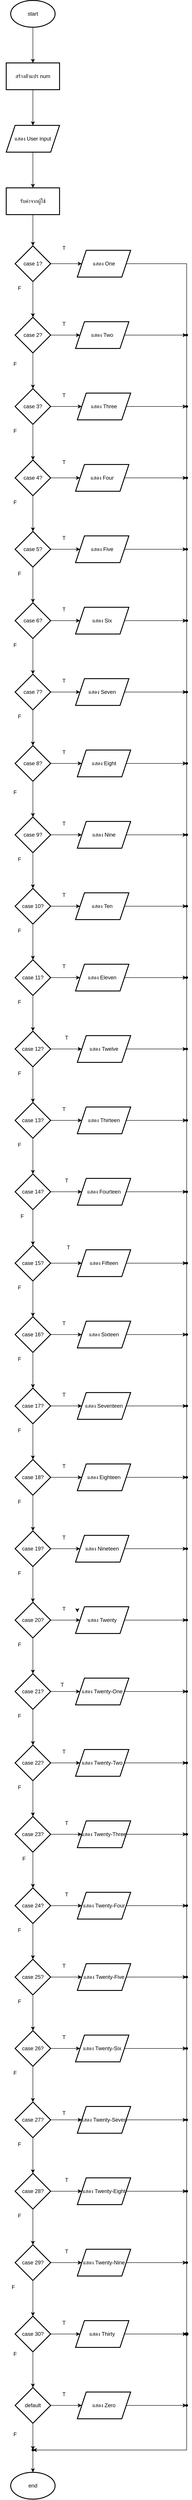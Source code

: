 <mxfile version="25.0.3">
  <diagram name="หน้า-1" id="GQAA-UT3_zsxXD-1APyV">
    <mxGraphModel dx="1034" dy="446" grid="1" gridSize="10" guides="1" tooltips="1" connect="1" arrows="1" fold="1" page="1" pageScale="1" pageWidth="827" pageHeight="1169" math="0" shadow="0">
      <root>
        <mxCell id="0" />
        <mxCell id="1" parent="0" />
        <mxCell id="1763DktBf14fpHDiQ_p1-3" value="" style="edgeStyle=orthogonalEdgeStyle;rounded=0;orthogonalLoop=1;jettySize=auto;html=1;" edge="1" parent="1" source="1763DktBf14fpHDiQ_p1-1" target="1763DktBf14fpHDiQ_p1-2">
          <mxGeometry relative="1" as="geometry" />
        </mxCell>
        <mxCell id="1763DktBf14fpHDiQ_p1-1" value="start" style="strokeWidth=2;html=1;shape=mxgraph.flowchart.start_1;whiteSpace=wrap;" vertex="1" parent="1">
          <mxGeometry x="364" y="90" width="100" height="60" as="geometry" />
        </mxCell>
        <mxCell id="1763DktBf14fpHDiQ_p1-5" value="" style="edgeStyle=orthogonalEdgeStyle;rounded=0;orthogonalLoop=1;jettySize=auto;html=1;" edge="1" parent="1" source="1763DktBf14fpHDiQ_p1-2" target="1763DktBf14fpHDiQ_p1-4">
          <mxGeometry relative="1" as="geometry" />
        </mxCell>
        <mxCell id="1763DktBf14fpHDiQ_p1-2" value="สร้างตัวแปร num" style="whiteSpace=wrap;html=1;strokeWidth=2;" vertex="1" parent="1">
          <mxGeometry x="354" y="230" width="120" height="60" as="geometry" />
        </mxCell>
        <mxCell id="1763DktBf14fpHDiQ_p1-9" value="" style="edgeStyle=orthogonalEdgeStyle;rounded=0;orthogonalLoop=1;jettySize=auto;html=1;" edge="1" parent="1" source="1763DktBf14fpHDiQ_p1-4" target="1763DktBf14fpHDiQ_p1-8">
          <mxGeometry relative="1" as="geometry" />
        </mxCell>
        <mxCell id="1763DktBf14fpHDiQ_p1-4" value="แสดง User input" style="shape=parallelogram;perimeter=parallelogramPerimeter;whiteSpace=wrap;html=1;fixedSize=1;strokeWidth=2;" vertex="1" parent="1">
          <mxGeometry x="354" y="370" width="120" height="60" as="geometry" />
        </mxCell>
        <mxCell id="1763DktBf14fpHDiQ_p1-11" value="" style="edgeStyle=orthogonalEdgeStyle;rounded=0;orthogonalLoop=1;jettySize=auto;html=1;" edge="1" parent="1" source="1763DktBf14fpHDiQ_p1-8" target="1763DktBf14fpHDiQ_p1-10">
          <mxGeometry relative="1" as="geometry" />
        </mxCell>
        <mxCell id="1763DktBf14fpHDiQ_p1-8" value="รับค่าจากผู้ใช้" style="whiteSpace=wrap;html=1;strokeWidth=2;" vertex="1" parent="1">
          <mxGeometry x="354" y="510" width="120" height="60" as="geometry" />
        </mxCell>
        <mxCell id="1763DktBf14fpHDiQ_p1-14" value="" style="edgeStyle=orthogonalEdgeStyle;rounded=0;orthogonalLoop=1;jettySize=auto;html=1;" edge="1" parent="1" source="1763DktBf14fpHDiQ_p1-10" target="1763DktBf14fpHDiQ_p1-13">
          <mxGeometry relative="1" as="geometry" />
        </mxCell>
        <mxCell id="1763DktBf14fpHDiQ_p1-76" value="" style="edgeStyle=orthogonalEdgeStyle;rounded=0;orthogonalLoop=1;jettySize=auto;html=1;" edge="1" parent="1" source="1763DktBf14fpHDiQ_p1-10" target="1763DktBf14fpHDiQ_p1-75">
          <mxGeometry relative="1" as="geometry" />
        </mxCell>
        <mxCell id="1763DktBf14fpHDiQ_p1-10" value="case 1?" style="rhombus;whiteSpace=wrap;html=1;strokeWidth=2;" vertex="1" parent="1">
          <mxGeometry x="374" y="640" width="80" height="80" as="geometry" />
        </mxCell>
        <mxCell id="1763DktBf14fpHDiQ_p1-16" value="" style="edgeStyle=orthogonalEdgeStyle;rounded=0;orthogonalLoop=1;jettySize=auto;html=1;" edge="1" parent="1" source="1763DktBf14fpHDiQ_p1-13" target="1763DktBf14fpHDiQ_p1-15">
          <mxGeometry relative="1" as="geometry" />
        </mxCell>
        <mxCell id="1763DktBf14fpHDiQ_p1-107" value="" style="edgeStyle=orthogonalEdgeStyle;rounded=0;orthogonalLoop=1;jettySize=auto;html=1;" edge="1" parent="1" source="1763DktBf14fpHDiQ_p1-13" target="1763DktBf14fpHDiQ_p1-77">
          <mxGeometry relative="1" as="geometry" />
        </mxCell>
        <mxCell id="1763DktBf14fpHDiQ_p1-13" value="case 2?" style="rhombus;whiteSpace=wrap;html=1;strokeWidth=2;" vertex="1" parent="1">
          <mxGeometry x="374" y="800" width="80" height="80" as="geometry" />
        </mxCell>
        <mxCell id="1763DktBf14fpHDiQ_p1-18" value="" style="edgeStyle=orthogonalEdgeStyle;rounded=0;orthogonalLoop=1;jettySize=auto;html=1;" edge="1" parent="1" source="1763DktBf14fpHDiQ_p1-15" target="1763DktBf14fpHDiQ_p1-17">
          <mxGeometry relative="1" as="geometry" />
        </mxCell>
        <mxCell id="1763DktBf14fpHDiQ_p1-108" value="" style="edgeStyle=orthogonalEdgeStyle;rounded=0;orthogonalLoop=1;jettySize=auto;html=1;" edge="1" parent="1" source="1763DktBf14fpHDiQ_p1-15" target="1763DktBf14fpHDiQ_p1-78">
          <mxGeometry relative="1" as="geometry" />
        </mxCell>
        <mxCell id="1763DktBf14fpHDiQ_p1-15" value="case 3?" style="rhombus;whiteSpace=wrap;html=1;strokeWidth=2;" vertex="1" parent="1">
          <mxGeometry x="374" y="960" width="80" height="80" as="geometry" />
        </mxCell>
        <mxCell id="1763DktBf14fpHDiQ_p1-20" value="" style="edgeStyle=orthogonalEdgeStyle;rounded=0;orthogonalLoop=1;jettySize=auto;html=1;" edge="1" parent="1" source="1763DktBf14fpHDiQ_p1-17" target="1763DktBf14fpHDiQ_p1-19">
          <mxGeometry relative="1" as="geometry" />
        </mxCell>
        <mxCell id="1763DktBf14fpHDiQ_p1-109" value="" style="edgeStyle=orthogonalEdgeStyle;rounded=0;orthogonalLoop=1;jettySize=auto;html=1;" edge="1" parent="1" source="1763DktBf14fpHDiQ_p1-17" target="1763DktBf14fpHDiQ_p1-79">
          <mxGeometry relative="1" as="geometry" />
        </mxCell>
        <mxCell id="1763DktBf14fpHDiQ_p1-17" value="case 4?" style="rhombus;whiteSpace=wrap;html=1;strokeWidth=2;" vertex="1" parent="1">
          <mxGeometry x="374" y="1120" width="80" height="80" as="geometry" />
        </mxCell>
        <mxCell id="1763DktBf14fpHDiQ_p1-22" value="" style="edgeStyle=orthogonalEdgeStyle;rounded=0;orthogonalLoop=1;jettySize=auto;html=1;" edge="1" parent="1" source="1763DktBf14fpHDiQ_p1-19" target="1763DktBf14fpHDiQ_p1-21">
          <mxGeometry relative="1" as="geometry" />
        </mxCell>
        <mxCell id="1763DktBf14fpHDiQ_p1-110" value="" style="edgeStyle=orthogonalEdgeStyle;rounded=0;orthogonalLoop=1;jettySize=auto;html=1;" edge="1" parent="1" source="1763DktBf14fpHDiQ_p1-19" target="1763DktBf14fpHDiQ_p1-80">
          <mxGeometry relative="1" as="geometry" />
        </mxCell>
        <mxCell id="1763DktBf14fpHDiQ_p1-19" value="case 5?" style="rhombus;whiteSpace=wrap;html=1;strokeWidth=2;" vertex="1" parent="1">
          <mxGeometry x="374" y="1280" width="80" height="80" as="geometry" />
        </mxCell>
        <mxCell id="1763DktBf14fpHDiQ_p1-24" value="" style="edgeStyle=orthogonalEdgeStyle;rounded=0;orthogonalLoop=1;jettySize=auto;html=1;" edge="1" parent="1" source="1763DktBf14fpHDiQ_p1-21" target="1763DktBf14fpHDiQ_p1-23">
          <mxGeometry relative="1" as="geometry" />
        </mxCell>
        <mxCell id="1763DktBf14fpHDiQ_p1-111" value="" style="edgeStyle=orthogonalEdgeStyle;rounded=0;orthogonalLoop=1;jettySize=auto;html=1;" edge="1" parent="1" source="1763DktBf14fpHDiQ_p1-21" target="1763DktBf14fpHDiQ_p1-84">
          <mxGeometry relative="1" as="geometry" />
        </mxCell>
        <mxCell id="1763DktBf14fpHDiQ_p1-21" value="case 6?" style="rhombus;whiteSpace=wrap;html=1;strokeWidth=2;" vertex="1" parent="1">
          <mxGeometry x="374" y="1440" width="80" height="80" as="geometry" />
        </mxCell>
        <mxCell id="1763DktBf14fpHDiQ_p1-26" value="" style="edgeStyle=orthogonalEdgeStyle;rounded=0;orthogonalLoop=1;jettySize=auto;html=1;" edge="1" parent="1" source="1763DktBf14fpHDiQ_p1-23" target="1763DktBf14fpHDiQ_p1-25">
          <mxGeometry relative="1" as="geometry" />
        </mxCell>
        <mxCell id="1763DktBf14fpHDiQ_p1-112" value="" style="edgeStyle=orthogonalEdgeStyle;rounded=0;orthogonalLoop=1;jettySize=auto;html=1;" edge="1" parent="1" source="1763DktBf14fpHDiQ_p1-23" target="1763DktBf14fpHDiQ_p1-83">
          <mxGeometry relative="1" as="geometry" />
        </mxCell>
        <mxCell id="1763DktBf14fpHDiQ_p1-23" value="case 7?" style="rhombus;whiteSpace=wrap;html=1;strokeWidth=2;" vertex="1" parent="1">
          <mxGeometry x="374" y="1600" width="80" height="80" as="geometry" />
        </mxCell>
        <mxCell id="1763DktBf14fpHDiQ_p1-28" value="" style="edgeStyle=orthogonalEdgeStyle;rounded=0;orthogonalLoop=1;jettySize=auto;html=1;" edge="1" parent="1" source="1763DktBf14fpHDiQ_p1-25" target="1763DktBf14fpHDiQ_p1-27">
          <mxGeometry relative="1" as="geometry" />
        </mxCell>
        <mxCell id="1763DktBf14fpHDiQ_p1-113" value="" style="edgeStyle=orthogonalEdgeStyle;rounded=0;orthogonalLoop=1;jettySize=auto;html=1;" edge="1" parent="1" source="1763DktBf14fpHDiQ_p1-25" target="1763DktBf14fpHDiQ_p1-82">
          <mxGeometry relative="1" as="geometry" />
        </mxCell>
        <mxCell id="1763DktBf14fpHDiQ_p1-25" value="case 8?" style="rhombus;whiteSpace=wrap;html=1;strokeWidth=2;" vertex="1" parent="1">
          <mxGeometry x="374" y="1760" width="80" height="80" as="geometry" />
        </mxCell>
        <mxCell id="1763DktBf14fpHDiQ_p1-30" value="" style="edgeStyle=orthogonalEdgeStyle;rounded=0;orthogonalLoop=1;jettySize=auto;html=1;" edge="1" parent="1" source="1763DktBf14fpHDiQ_p1-27" target="1763DktBf14fpHDiQ_p1-29">
          <mxGeometry relative="1" as="geometry" />
        </mxCell>
        <mxCell id="1763DktBf14fpHDiQ_p1-114" value="" style="edgeStyle=orthogonalEdgeStyle;rounded=0;orthogonalLoop=1;jettySize=auto;html=1;" edge="1" parent="1" source="1763DktBf14fpHDiQ_p1-27" target="1763DktBf14fpHDiQ_p1-81">
          <mxGeometry relative="1" as="geometry" />
        </mxCell>
        <mxCell id="1763DktBf14fpHDiQ_p1-27" value="case 9?" style="rhombus;whiteSpace=wrap;html=1;strokeWidth=2;" vertex="1" parent="1">
          <mxGeometry x="374" y="1920" width="80" height="80" as="geometry" />
        </mxCell>
        <mxCell id="1763DktBf14fpHDiQ_p1-32" value="" style="edgeStyle=orthogonalEdgeStyle;rounded=0;orthogonalLoop=1;jettySize=auto;html=1;" edge="1" parent="1" source="1763DktBf14fpHDiQ_p1-29" target="1763DktBf14fpHDiQ_p1-31">
          <mxGeometry relative="1" as="geometry" />
        </mxCell>
        <mxCell id="1763DktBf14fpHDiQ_p1-115" value="" style="edgeStyle=orthogonalEdgeStyle;rounded=0;orthogonalLoop=1;jettySize=auto;html=1;" edge="1" parent="1" source="1763DktBf14fpHDiQ_p1-29" target="1763DktBf14fpHDiQ_p1-85">
          <mxGeometry relative="1" as="geometry" />
        </mxCell>
        <mxCell id="1763DktBf14fpHDiQ_p1-29" value="case 10?" style="rhombus;whiteSpace=wrap;html=1;strokeWidth=2;" vertex="1" parent="1">
          <mxGeometry x="374" y="2080" width="80" height="80" as="geometry" />
        </mxCell>
        <mxCell id="1763DktBf14fpHDiQ_p1-34" value="" style="edgeStyle=orthogonalEdgeStyle;rounded=0;orthogonalLoop=1;jettySize=auto;html=1;" edge="1" parent="1" source="1763DktBf14fpHDiQ_p1-31" target="1763DktBf14fpHDiQ_p1-33">
          <mxGeometry relative="1" as="geometry" />
        </mxCell>
        <mxCell id="1763DktBf14fpHDiQ_p1-116" value="" style="edgeStyle=orthogonalEdgeStyle;rounded=0;orthogonalLoop=1;jettySize=auto;html=1;" edge="1" parent="1" source="1763DktBf14fpHDiQ_p1-31" target="1763DktBf14fpHDiQ_p1-86">
          <mxGeometry relative="1" as="geometry" />
        </mxCell>
        <mxCell id="1763DktBf14fpHDiQ_p1-31" value="case 11?" style="rhombus;whiteSpace=wrap;html=1;strokeWidth=2;" vertex="1" parent="1">
          <mxGeometry x="374" y="2240" width="80" height="80" as="geometry" />
        </mxCell>
        <mxCell id="1763DktBf14fpHDiQ_p1-36" value="" style="edgeStyle=orthogonalEdgeStyle;rounded=0;orthogonalLoop=1;jettySize=auto;html=1;" edge="1" parent="1" source="1763DktBf14fpHDiQ_p1-33" target="1763DktBf14fpHDiQ_p1-35">
          <mxGeometry relative="1" as="geometry" />
        </mxCell>
        <mxCell id="1763DktBf14fpHDiQ_p1-117" value="" style="edgeStyle=orthogonalEdgeStyle;rounded=0;orthogonalLoop=1;jettySize=auto;html=1;" edge="1" parent="1" source="1763DktBf14fpHDiQ_p1-33" target="1763DktBf14fpHDiQ_p1-87">
          <mxGeometry relative="1" as="geometry" />
        </mxCell>
        <mxCell id="1763DktBf14fpHDiQ_p1-33" value="case 12?" style="rhombus;whiteSpace=wrap;html=1;strokeWidth=2;" vertex="1" parent="1">
          <mxGeometry x="374" y="2400" width="80" height="80" as="geometry" />
        </mxCell>
        <mxCell id="1763DktBf14fpHDiQ_p1-38" value="" style="edgeStyle=orthogonalEdgeStyle;rounded=0;orthogonalLoop=1;jettySize=auto;html=1;" edge="1" parent="1" source="1763DktBf14fpHDiQ_p1-35" target="1763DktBf14fpHDiQ_p1-37">
          <mxGeometry relative="1" as="geometry" />
        </mxCell>
        <mxCell id="1763DktBf14fpHDiQ_p1-118" value="" style="edgeStyle=orthogonalEdgeStyle;rounded=0;orthogonalLoop=1;jettySize=auto;html=1;" edge="1" parent="1" source="1763DktBf14fpHDiQ_p1-35" target="1763DktBf14fpHDiQ_p1-88">
          <mxGeometry relative="1" as="geometry" />
        </mxCell>
        <mxCell id="1763DktBf14fpHDiQ_p1-35" value="case 13?" style="rhombus;whiteSpace=wrap;html=1;strokeWidth=2;" vertex="1" parent="1">
          <mxGeometry x="374" y="2560" width="80" height="80" as="geometry" />
        </mxCell>
        <mxCell id="1763DktBf14fpHDiQ_p1-40" value="" style="edgeStyle=orthogonalEdgeStyle;rounded=0;orthogonalLoop=1;jettySize=auto;html=1;" edge="1" parent="1" source="1763DktBf14fpHDiQ_p1-37" target="1763DktBf14fpHDiQ_p1-39">
          <mxGeometry relative="1" as="geometry" />
        </mxCell>
        <mxCell id="1763DktBf14fpHDiQ_p1-119" value="" style="edgeStyle=orthogonalEdgeStyle;rounded=0;orthogonalLoop=1;jettySize=auto;html=1;" edge="1" parent="1" source="1763DktBf14fpHDiQ_p1-37" target="1763DktBf14fpHDiQ_p1-89">
          <mxGeometry relative="1" as="geometry" />
        </mxCell>
        <mxCell id="1763DktBf14fpHDiQ_p1-37" value="case 14?" style="rhombus;whiteSpace=wrap;html=1;strokeWidth=2;" vertex="1" parent="1">
          <mxGeometry x="374" y="2720" width="80" height="80" as="geometry" />
        </mxCell>
        <mxCell id="1763DktBf14fpHDiQ_p1-42" value="" style="edgeStyle=orthogonalEdgeStyle;rounded=0;orthogonalLoop=1;jettySize=auto;html=1;" edge="1" parent="1" source="1763DktBf14fpHDiQ_p1-39" target="1763DktBf14fpHDiQ_p1-41">
          <mxGeometry relative="1" as="geometry" />
        </mxCell>
        <mxCell id="1763DktBf14fpHDiQ_p1-120" value="" style="edgeStyle=orthogonalEdgeStyle;rounded=0;orthogonalLoop=1;jettySize=auto;html=1;" edge="1" parent="1" source="1763DktBf14fpHDiQ_p1-39" target="1763DktBf14fpHDiQ_p1-90">
          <mxGeometry relative="1" as="geometry" />
        </mxCell>
        <mxCell id="1763DktBf14fpHDiQ_p1-39" value="case 15?" style="rhombus;whiteSpace=wrap;html=1;strokeWidth=2;" vertex="1" parent="1">
          <mxGeometry x="374" y="2880" width="80" height="80" as="geometry" />
        </mxCell>
        <mxCell id="1763DktBf14fpHDiQ_p1-44" value="" style="edgeStyle=orthogonalEdgeStyle;rounded=0;orthogonalLoop=1;jettySize=auto;html=1;" edge="1" parent="1" source="1763DktBf14fpHDiQ_p1-41" target="1763DktBf14fpHDiQ_p1-43">
          <mxGeometry relative="1" as="geometry" />
        </mxCell>
        <mxCell id="1763DktBf14fpHDiQ_p1-121" value="" style="edgeStyle=orthogonalEdgeStyle;rounded=0;orthogonalLoop=1;jettySize=auto;html=1;" edge="1" parent="1" source="1763DktBf14fpHDiQ_p1-41" target="1763DktBf14fpHDiQ_p1-91">
          <mxGeometry relative="1" as="geometry" />
        </mxCell>
        <mxCell id="1763DktBf14fpHDiQ_p1-41" value="case 16?" style="rhombus;whiteSpace=wrap;html=1;strokeWidth=2;" vertex="1" parent="1">
          <mxGeometry x="374" y="3040" width="80" height="80" as="geometry" />
        </mxCell>
        <mxCell id="1763DktBf14fpHDiQ_p1-46" value="" style="edgeStyle=orthogonalEdgeStyle;rounded=0;orthogonalLoop=1;jettySize=auto;html=1;" edge="1" parent="1" source="1763DktBf14fpHDiQ_p1-43" target="1763DktBf14fpHDiQ_p1-45">
          <mxGeometry relative="1" as="geometry" />
        </mxCell>
        <mxCell id="1763DktBf14fpHDiQ_p1-122" value="" style="edgeStyle=orthogonalEdgeStyle;rounded=0;orthogonalLoop=1;jettySize=auto;html=1;" edge="1" parent="1" source="1763DktBf14fpHDiQ_p1-43" target="1763DktBf14fpHDiQ_p1-92">
          <mxGeometry relative="1" as="geometry" />
        </mxCell>
        <mxCell id="1763DktBf14fpHDiQ_p1-43" value="case 17?" style="rhombus;whiteSpace=wrap;html=1;strokeWidth=2;" vertex="1" parent="1">
          <mxGeometry x="374" y="3200" width="80" height="80" as="geometry" />
        </mxCell>
        <mxCell id="1763DktBf14fpHDiQ_p1-48" value="" style="edgeStyle=orthogonalEdgeStyle;rounded=0;orthogonalLoop=1;jettySize=auto;html=1;" edge="1" parent="1" source="1763DktBf14fpHDiQ_p1-45" target="1763DktBf14fpHDiQ_p1-47">
          <mxGeometry relative="1" as="geometry" />
        </mxCell>
        <mxCell id="1763DktBf14fpHDiQ_p1-123" value="" style="edgeStyle=orthogonalEdgeStyle;rounded=0;orthogonalLoop=1;jettySize=auto;html=1;" edge="1" parent="1" source="1763DktBf14fpHDiQ_p1-45" target="1763DktBf14fpHDiQ_p1-93">
          <mxGeometry relative="1" as="geometry" />
        </mxCell>
        <mxCell id="1763DktBf14fpHDiQ_p1-45" value="case 18?" style="rhombus;whiteSpace=wrap;html=1;strokeWidth=2;" vertex="1" parent="1">
          <mxGeometry x="374" y="3360" width="80" height="80" as="geometry" />
        </mxCell>
        <mxCell id="1763DktBf14fpHDiQ_p1-50" value="" style="edgeStyle=orthogonalEdgeStyle;rounded=0;orthogonalLoop=1;jettySize=auto;html=1;" edge="1" parent="1" source="1763DktBf14fpHDiQ_p1-47" target="1763DktBf14fpHDiQ_p1-49">
          <mxGeometry relative="1" as="geometry" />
        </mxCell>
        <mxCell id="1763DktBf14fpHDiQ_p1-124" style="edgeStyle=orthogonalEdgeStyle;rounded=0;orthogonalLoop=1;jettySize=auto;html=1;entryX=0;entryY=0.5;entryDx=0;entryDy=0;" edge="1" parent="1" source="1763DktBf14fpHDiQ_p1-47" target="1763DktBf14fpHDiQ_p1-94">
          <mxGeometry relative="1" as="geometry">
            <mxPoint x="480" y="3560" as="targetPoint" />
          </mxGeometry>
        </mxCell>
        <mxCell id="1763DktBf14fpHDiQ_p1-47" value="case 19?" style="rhombus;whiteSpace=wrap;html=1;strokeWidth=2;" vertex="1" parent="1">
          <mxGeometry x="374" y="3520" width="80" height="80" as="geometry" />
        </mxCell>
        <mxCell id="1763DktBf14fpHDiQ_p1-52" value="" style="edgeStyle=orthogonalEdgeStyle;rounded=0;orthogonalLoop=1;jettySize=auto;html=1;" edge="1" parent="1" source="1763DktBf14fpHDiQ_p1-49" target="1763DktBf14fpHDiQ_p1-51">
          <mxGeometry relative="1" as="geometry" />
        </mxCell>
        <mxCell id="1763DktBf14fpHDiQ_p1-125" value="" style="edgeStyle=orthogonalEdgeStyle;rounded=0;orthogonalLoop=1;jettySize=auto;html=1;" edge="1" parent="1" source="1763DktBf14fpHDiQ_p1-49" target="1763DktBf14fpHDiQ_p1-95">
          <mxGeometry relative="1" as="geometry" />
        </mxCell>
        <mxCell id="1763DktBf14fpHDiQ_p1-49" value="case 20?" style="rhombus;whiteSpace=wrap;html=1;strokeWidth=2;" vertex="1" parent="1">
          <mxGeometry x="374" y="3680" width="80" height="80" as="geometry" />
        </mxCell>
        <mxCell id="1763DktBf14fpHDiQ_p1-54" value="" style="edgeStyle=orthogonalEdgeStyle;rounded=0;orthogonalLoop=1;jettySize=auto;html=1;" edge="1" parent="1" source="1763DktBf14fpHDiQ_p1-51" target="1763DktBf14fpHDiQ_p1-53">
          <mxGeometry relative="1" as="geometry" />
        </mxCell>
        <mxCell id="1763DktBf14fpHDiQ_p1-126" value="" style="edgeStyle=orthogonalEdgeStyle;rounded=0;orthogonalLoop=1;jettySize=auto;html=1;" edge="1" parent="1" source="1763DktBf14fpHDiQ_p1-51" target="1763DktBf14fpHDiQ_p1-96">
          <mxGeometry relative="1" as="geometry" />
        </mxCell>
        <mxCell id="1763DktBf14fpHDiQ_p1-51" value="case 21?" style="rhombus;whiteSpace=wrap;html=1;strokeWidth=2;" vertex="1" parent="1">
          <mxGeometry x="374" y="3840" width="80" height="80" as="geometry" />
        </mxCell>
        <mxCell id="1763DktBf14fpHDiQ_p1-56" value="" style="edgeStyle=orthogonalEdgeStyle;rounded=0;orthogonalLoop=1;jettySize=auto;html=1;" edge="1" parent="1" source="1763DktBf14fpHDiQ_p1-53" target="1763DktBf14fpHDiQ_p1-55">
          <mxGeometry relative="1" as="geometry" />
        </mxCell>
        <mxCell id="1763DktBf14fpHDiQ_p1-127" value="" style="edgeStyle=orthogonalEdgeStyle;rounded=0;orthogonalLoop=1;jettySize=auto;html=1;" edge="1" parent="1" source="1763DktBf14fpHDiQ_p1-53" target="1763DktBf14fpHDiQ_p1-97">
          <mxGeometry relative="1" as="geometry" />
        </mxCell>
        <mxCell id="1763DktBf14fpHDiQ_p1-53" value="case 22?" style="rhombus;whiteSpace=wrap;html=1;strokeWidth=2;" vertex="1" parent="1">
          <mxGeometry x="374" y="4000" width="80" height="80" as="geometry" />
        </mxCell>
        <mxCell id="1763DktBf14fpHDiQ_p1-58" value="" style="edgeStyle=orthogonalEdgeStyle;rounded=0;orthogonalLoop=1;jettySize=auto;html=1;" edge="1" parent="1" source="1763DktBf14fpHDiQ_p1-55" target="1763DktBf14fpHDiQ_p1-57">
          <mxGeometry relative="1" as="geometry" />
        </mxCell>
        <mxCell id="1763DktBf14fpHDiQ_p1-128" value="" style="edgeStyle=orthogonalEdgeStyle;rounded=0;orthogonalLoop=1;jettySize=auto;html=1;" edge="1" parent="1" source="1763DktBf14fpHDiQ_p1-55" target="1763DktBf14fpHDiQ_p1-98">
          <mxGeometry relative="1" as="geometry" />
        </mxCell>
        <mxCell id="1763DktBf14fpHDiQ_p1-55" value="case 23?" style="rhombus;whiteSpace=wrap;html=1;strokeWidth=2;" vertex="1" parent="1">
          <mxGeometry x="374" y="4160" width="80" height="80" as="geometry" />
        </mxCell>
        <mxCell id="1763DktBf14fpHDiQ_p1-60" value="" style="edgeStyle=orthogonalEdgeStyle;rounded=0;orthogonalLoop=1;jettySize=auto;html=1;" edge="1" parent="1" source="1763DktBf14fpHDiQ_p1-57" target="1763DktBf14fpHDiQ_p1-59">
          <mxGeometry relative="1" as="geometry" />
        </mxCell>
        <mxCell id="1763DktBf14fpHDiQ_p1-129" value="" style="edgeStyle=orthogonalEdgeStyle;rounded=0;orthogonalLoop=1;jettySize=auto;html=1;" edge="1" parent="1" source="1763DktBf14fpHDiQ_p1-57" target="1763DktBf14fpHDiQ_p1-99">
          <mxGeometry relative="1" as="geometry" />
        </mxCell>
        <mxCell id="1763DktBf14fpHDiQ_p1-57" value="case 24?" style="rhombus;whiteSpace=wrap;html=1;strokeWidth=2;" vertex="1" parent="1">
          <mxGeometry x="374" y="4320" width="80" height="80" as="geometry" />
        </mxCell>
        <mxCell id="1763DktBf14fpHDiQ_p1-62" value="" style="edgeStyle=orthogonalEdgeStyle;rounded=0;orthogonalLoop=1;jettySize=auto;html=1;" edge="1" parent="1" source="1763DktBf14fpHDiQ_p1-59" target="1763DktBf14fpHDiQ_p1-61">
          <mxGeometry relative="1" as="geometry" />
        </mxCell>
        <mxCell id="1763DktBf14fpHDiQ_p1-130" value="" style="edgeStyle=orthogonalEdgeStyle;rounded=0;orthogonalLoop=1;jettySize=auto;html=1;" edge="1" parent="1" source="1763DktBf14fpHDiQ_p1-59" target="1763DktBf14fpHDiQ_p1-100">
          <mxGeometry relative="1" as="geometry" />
        </mxCell>
        <mxCell id="1763DktBf14fpHDiQ_p1-59" value="case 25?" style="rhombus;whiteSpace=wrap;html=1;strokeWidth=2;" vertex="1" parent="1">
          <mxGeometry x="374" y="4480" width="80" height="80" as="geometry" />
        </mxCell>
        <mxCell id="1763DktBf14fpHDiQ_p1-64" value="" style="edgeStyle=orthogonalEdgeStyle;rounded=0;orthogonalLoop=1;jettySize=auto;html=1;" edge="1" parent="1" source="1763DktBf14fpHDiQ_p1-61" target="1763DktBf14fpHDiQ_p1-63">
          <mxGeometry relative="1" as="geometry" />
        </mxCell>
        <mxCell id="1763DktBf14fpHDiQ_p1-131" value="" style="edgeStyle=orthogonalEdgeStyle;rounded=0;orthogonalLoop=1;jettySize=auto;html=1;" edge="1" parent="1" source="1763DktBf14fpHDiQ_p1-61" target="1763DktBf14fpHDiQ_p1-101">
          <mxGeometry relative="1" as="geometry" />
        </mxCell>
        <mxCell id="1763DktBf14fpHDiQ_p1-61" value="case 26?" style="rhombus;whiteSpace=wrap;html=1;strokeWidth=2;" vertex="1" parent="1">
          <mxGeometry x="374" y="4640" width="80" height="80" as="geometry" />
        </mxCell>
        <mxCell id="1763DktBf14fpHDiQ_p1-66" value="" style="edgeStyle=orthogonalEdgeStyle;rounded=0;orthogonalLoop=1;jettySize=auto;html=1;" edge="1" parent="1" source="1763DktBf14fpHDiQ_p1-63" target="1763DktBf14fpHDiQ_p1-65">
          <mxGeometry relative="1" as="geometry" />
        </mxCell>
        <mxCell id="1763DktBf14fpHDiQ_p1-132" value="" style="edgeStyle=orthogonalEdgeStyle;rounded=0;orthogonalLoop=1;jettySize=auto;html=1;" edge="1" parent="1" source="1763DktBf14fpHDiQ_p1-63" target="1763DktBf14fpHDiQ_p1-102">
          <mxGeometry relative="1" as="geometry" />
        </mxCell>
        <mxCell id="1763DktBf14fpHDiQ_p1-63" value="case 27?" style="rhombus;whiteSpace=wrap;html=1;strokeWidth=2;" vertex="1" parent="1">
          <mxGeometry x="374" y="4800" width="80" height="80" as="geometry" />
        </mxCell>
        <mxCell id="1763DktBf14fpHDiQ_p1-68" value="" style="edgeStyle=orthogonalEdgeStyle;rounded=0;orthogonalLoop=1;jettySize=auto;html=1;" edge="1" parent="1" source="1763DktBf14fpHDiQ_p1-65" target="1763DktBf14fpHDiQ_p1-67">
          <mxGeometry relative="1" as="geometry" />
        </mxCell>
        <mxCell id="1763DktBf14fpHDiQ_p1-133" value="" style="edgeStyle=orthogonalEdgeStyle;rounded=0;orthogonalLoop=1;jettySize=auto;html=1;" edge="1" parent="1" source="1763DktBf14fpHDiQ_p1-65" target="1763DktBf14fpHDiQ_p1-103">
          <mxGeometry relative="1" as="geometry" />
        </mxCell>
        <mxCell id="1763DktBf14fpHDiQ_p1-65" value="case 28?" style="rhombus;whiteSpace=wrap;html=1;strokeWidth=2;" vertex="1" parent="1">
          <mxGeometry x="374" y="4960" width="80" height="80" as="geometry" />
        </mxCell>
        <mxCell id="1763DktBf14fpHDiQ_p1-70" value="" style="edgeStyle=orthogonalEdgeStyle;rounded=0;orthogonalLoop=1;jettySize=auto;html=1;" edge="1" parent="1" source="1763DktBf14fpHDiQ_p1-67" target="1763DktBf14fpHDiQ_p1-69">
          <mxGeometry relative="1" as="geometry" />
        </mxCell>
        <mxCell id="1763DktBf14fpHDiQ_p1-134" value="" style="edgeStyle=orthogonalEdgeStyle;rounded=0;orthogonalLoop=1;jettySize=auto;html=1;" edge="1" parent="1" source="1763DktBf14fpHDiQ_p1-67" target="1763DktBf14fpHDiQ_p1-104">
          <mxGeometry relative="1" as="geometry" />
        </mxCell>
        <mxCell id="1763DktBf14fpHDiQ_p1-67" value="case 29?" style="rhombus;whiteSpace=wrap;html=1;strokeWidth=2;" vertex="1" parent="1">
          <mxGeometry x="374" y="5120" width="80" height="80" as="geometry" />
        </mxCell>
        <mxCell id="1763DktBf14fpHDiQ_p1-72" value="" style="edgeStyle=orthogonalEdgeStyle;rounded=0;orthogonalLoop=1;jettySize=auto;html=1;" edge="1" parent="1" source="1763DktBf14fpHDiQ_p1-69" target="1763DktBf14fpHDiQ_p1-71">
          <mxGeometry relative="1" as="geometry" />
        </mxCell>
        <mxCell id="1763DktBf14fpHDiQ_p1-135" value="" style="edgeStyle=orthogonalEdgeStyle;rounded=0;orthogonalLoop=1;jettySize=auto;html=1;" edge="1" parent="1" source="1763DktBf14fpHDiQ_p1-69" target="1763DktBf14fpHDiQ_p1-105">
          <mxGeometry relative="1" as="geometry" />
        </mxCell>
        <mxCell id="1763DktBf14fpHDiQ_p1-69" value="case 30?" style="rhombus;whiteSpace=wrap;html=1;strokeWidth=2;" vertex="1" parent="1">
          <mxGeometry x="374" y="5280" width="80" height="80" as="geometry" />
        </mxCell>
        <mxCell id="1763DktBf14fpHDiQ_p1-74" value="" style="edgeStyle=orthogonalEdgeStyle;rounded=0;orthogonalLoop=1;jettySize=auto;html=1;" edge="1" parent="1" source="1763DktBf14fpHDiQ_p1-139" target="1763DktBf14fpHDiQ_p1-73">
          <mxGeometry relative="1" as="geometry" />
        </mxCell>
        <mxCell id="1763DktBf14fpHDiQ_p1-136" value="" style="edgeStyle=orthogonalEdgeStyle;rounded=0;orthogonalLoop=1;jettySize=auto;html=1;" edge="1" parent="1" source="1763DktBf14fpHDiQ_p1-71" target="1763DktBf14fpHDiQ_p1-106">
          <mxGeometry relative="1" as="geometry" />
        </mxCell>
        <mxCell id="1763DktBf14fpHDiQ_p1-71" value="default" style="rhombus;whiteSpace=wrap;html=1;strokeWidth=2;" vertex="1" parent="1">
          <mxGeometry x="374" y="5440" width="80" height="80" as="geometry" />
        </mxCell>
        <mxCell id="1763DktBf14fpHDiQ_p1-73" value="end" style="strokeWidth=2;html=1;shape=mxgraph.flowchart.start_1;whiteSpace=wrap;" vertex="1" parent="1">
          <mxGeometry x="364" y="5630" width="100" height="60" as="geometry" />
        </mxCell>
        <mxCell id="1763DktBf14fpHDiQ_p1-137" style="edgeStyle=orthogonalEdgeStyle;rounded=0;orthogonalLoop=1;jettySize=auto;html=1;exitX=1;exitY=0.5;exitDx=0;exitDy=0;entryX=0.85;entryY=0.4;entryDx=0;entryDy=0;entryPerimeter=0;" edge="1" parent="1" source="1763DktBf14fpHDiQ_p1-75" target="1763DktBf14fpHDiQ_p1-139">
          <mxGeometry relative="1" as="geometry">
            <mxPoint x="690" y="5600" as="targetPoint" />
            <Array as="points">
              <mxPoint x="760" y="680" />
              <mxPoint x="760" y="5580" />
            </Array>
          </mxGeometry>
        </mxCell>
        <mxCell id="1763DktBf14fpHDiQ_p1-75" value="แสดง One" style="shape=parallelogram;perimeter=parallelogramPerimeter;whiteSpace=wrap;html=1;fixedSize=1;strokeWidth=2;" vertex="1" parent="1">
          <mxGeometry x="514" y="650" width="120" height="60" as="geometry" />
        </mxCell>
        <mxCell id="1763DktBf14fpHDiQ_p1-77" value="แสดง Two" style="shape=parallelogram;perimeter=parallelogramPerimeter;whiteSpace=wrap;html=1;fixedSize=1;strokeWidth=2;" vertex="1" parent="1">
          <mxGeometry x="510" y="810" width="120" height="60" as="geometry" />
        </mxCell>
        <mxCell id="1763DktBf14fpHDiQ_p1-78" value="แสดง Three" style="shape=parallelogram;perimeter=parallelogramPerimeter;whiteSpace=wrap;html=1;fixedSize=1;strokeWidth=2;" vertex="1" parent="1">
          <mxGeometry x="514" y="970" width="120" height="60" as="geometry" />
        </mxCell>
        <mxCell id="1763DktBf14fpHDiQ_p1-79" value="แสดง Four" style="shape=parallelogram;perimeter=parallelogramPerimeter;whiteSpace=wrap;html=1;fixedSize=1;strokeWidth=2;" vertex="1" parent="1">
          <mxGeometry x="510" y="1130" width="120" height="60" as="geometry" />
        </mxCell>
        <mxCell id="1763DktBf14fpHDiQ_p1-80" value="แสดง Five" style="shape=parallelogram;perimeter=parallelogramPerimeter;whiteSpace=wrap;html=1;fixedSize=1;strokeWidth=2;" vertex="1" parent="1">
          <mxGeometry x="510" y="1290" width="120" height="60" as="geometry" />
        </mxCell>
        <mxCell id="1763DktBf14fpHDiQ_p1-81" value="แสดง Nine" style="shape=parallelogram;perimeter=parallelogramPerimeter;whiteSpace=wrap;html=1;fixedSize=1;strokeWidth=2;" vertex="1" parent="1">
          <mxGeometry x="514" y="1930" width="120" height="60" as="geometry" />
        </mxCell>
        <mxCell id="1763DktBf14fpHDiQ_p1-82" value="แสดง Eight" style="shape=parallelogram;perimeter=parallelogramPerimeter;whiteSpace=wrap;html=1;fixedSize=1;strokeWidth=2;" vertex="1" parent="1">
          <mxGeometry x="514" y="1770" width="120" height="60" as="geometry" />
        </mxCell>
        <mxCell id="1763DktBf14fpHDiQ_p1-83" value="แสดง Seven" style="shape=parallelogram;perimeter=parallelogramPerimeter;whiteSpace=wrap;html=1;fixedSize=1;strokeWidth=2;" vertex="1" parent="1">
          <mxGeometry x="510" y="1610" width="120" height="60" as="geometry" />
        </mxCell>
        <mxCell id="1763DktBf14fpHDiQ_p1-84" value="แสดง Six" style="shape=parallelogram;perimeter=parallelogramPerimeter;whiteSpace=wrap;html=1;fixedSize=1;strokeWidth=2;" vertex="1" parent="1">
          <mxGeometry x="510" y="1450" width="120" height="60" as="geometry" />
        </mxCell>
        <mxCell id="1763DktBf14fpHDiQ_p1-85" value="แสดง Ten" style="shape=parallelogram;perimeter=parallelogramPerimeter;whiteSpace=wrap;html=1;fixedSize=1;strokeWidth=2;" vertex="1" parent="1">
          <mxGeometry x="510" y="2090" width="120" height="60" as="geometry" />
        </mxCell>
        <mxCell id="1763DktBf14fpHDiQ_p1-86" value="แสดง Eleven" style="shape=parallelogram;perimeter=parallelogramPerimeter;whiteSpace=wrap;html=1;fixedSize=1;strokeWidth=2;" vertex="1" parent="1">
          <mxGeometry x="510" y="2250" width="120" height="60" as="geometry" />
        </mxCell>
        <mxCell id="1763DktBf14fpHDiQ_p1-87" value="แสดง Twelve" style="shape=parallelogram;perimeter=parallelogramPerimeter;whiteSpace=wrap;html=1;fixedSize=1;strokeWidth=2;" vertex="1" parent="1">
          <mxGeometry x="514" y="2410" width="120" height="60" as="geometry" />
        </mxCell>
        <mxCell id="1763DktBf14fpHDiQ_p1-88" value="แสดง Thirteen" style="shape=parallelogram;perimeter=parallelogramPerimeter;whiteSpace=wrap;html=1;fixedSize=1;strokeWidth=2;" vertex="1" parent="1">
          <mxGeometry x="514" y="2570" width="120" height="60" as="geometry" />
        </mxCell>
        <mxCell id="1763DktBf14fpHDiQ_p1-89" value="แสดง Fourteen" style="shape=parallelogram;perimeter=parallelogramPerimeter;whiteSpace=wrap;html=1;fixedSize=1;strokeWidth=2;" vertex="1" parent="1">
          <mxGeometry x="514" y="2730" width="120" height="60" as="geometry" />
        </mxCell>
        <mxCell id="1763DktBf14fpHDiQ_p1-90" value="แสดง Fifteen" style="shape=parallelogram;perimeter=parallelogramPerimeter;whiteSpace=wrap;html=1;fixedSize=1;strokeWidth=2;" vertex="1" parent="1">
          <mxGeometry x="514" y="2890" width="120" height="60" as="geometry" />
        </mxCell>
        <mxCell id="1763DktBf14fpHDiQ_p1-91" value="แสดง Sixteen" style="shape=parallelogram;perimeter=parallelogramPerimeter;whiteSpace=wrap;html=1;fixedSize=1;strokeWidth=2;" vertex="1" parent="1">
          <mxGeometry x="514" y="3050" width="120" height="60" as="geometry" />
        </mxCell>
        <mxCell id="1763DktBf14fpHDiQ_p1-189" style="edgeStyle=orthogonalEdgeStyle;rounded=0;orthogonalLoop=1;jettySize=auto;html=1;exitX=1;exitY=0.5;exitDx=0;exitDy=0;" edge="1" parent="1" source="1763DktBf14fpHDiQ_p1-92" target="1763DktBf14fpHDiQ_p1-188">
          <mxGeometry relative="1" as="geometry" />
        </mxCell>
        <mxCell id="1763DktBf14fpHDiQ_p1-92" value="แสดง Seventeen" style="shape=parallelogram;perimeter=parallelogramPerimeter;whiteSpace=wrap;html=1;fixedSize=1;strokeWidth=2;" vertex="1" parent="1">
          <mxGeometry x="514" y="3210" width="120" height="60" as="geometry" />
        </mxCell>
        <mxCell id="1763DktBf14fpHDiQ_p1-93" value="แสดง Eighteen" style="shape=parallelogram;perimeter=parallelogramPerimeter;whiteSpace=wrap;html=1;fixedSize=1;strokeWidth=2;" vertex="1" parent="1">
          <mxGeometry x="514" y="3370" width="120" height="60" as="geometry" />
        </mxCell>
        <mxCell id="1763DktBf14fpHDiQ_p1-94" value="แสดง Nineteen" style="shape=parallelogram;perimeter=parallelogramPerimeter;whiteSpace=wrap;html=1;fixedSize=1;strokeWidth=2;" vertex="1" parent="1">
          <mxGeometry x="510" y="3530" width="120" height="60" as="geometry" />
        </mxCell>
        <mxCell id="1763DktBf14fpHDiQ_p1-95" value="แสดง Twenty" style="shape=parallelogram;perimeter=parallelogramPerimeter;whiteSpace=wrap;html=1;fixedSize=1;strokeWidth=2;" vertex="1" parent="1">
          <mxGeometry x="510" y="3690" width="120" height="60" as="geometry" />
        </mxCell>
        <mxCell id="1763DktBf14fpHDiQ_p1-96" value="แสดง Twenty-One" style="shape=parallelogram;perimeter=parallelogramPerimeter;whiteSpace=wrap;html=1;fixedSize=1;strokeWidth=2;" vertex="1" parent="1">
          <mxGeometry x="510" y="3850" width="120" height="60" as="geometry" />
        </mxCell>
        <mxCell id="1763DktBf14fpHDiQ_p1-97" value="แสดง Twenty-Two" style="shape=parallelogram;perimeter=parallelogramPerimeter;whiteSpace=wrap;html=1;fixedSize=1;strokeWidth=2;" vertex="1" parent="1">
          <mxGeometry x="510" y="4010" width="120" height="60" as="geometry" />
        </mxCell>
        <mxCell id="1763DktBf14fpHDiQ_p1-98" value="แสดง Twenty-Three" style="shape=parallelogram;perimeter=parallelogramPerimeter;whiteSpace=wrap;html=1;fixedSize=1;strokeWidth=2;" vertex="1" parent="1">
          <mxGeometry x="514" y="4170" width="120" height="60" as="geometry" />
        </mxCell>
        <mxCell id="1763DktBf14fpHDiQ_p1-99" value="แสดง Twenty-Four" style="shape=parallelogram;perimeter=parallelogramPerimeter;whiteSpace=wrap;html=1;fixedSize=1;strokeWidth=2;" vertex="1" parent="1">
          <mxGeometry x="514" y="4330" width="120" height="60" as="geometry" />
        </mxCell>
        <mxCell id="1763DktBf14fpHDiQ_p1-100" value="แสดง Twenty-Five" style="shape=parallelogram;perimeter=parallelogramPerimeter;whiteSpace=wrap;html=1;fixedSize=1;strokeWidth=2;" vertex="1" parent="1">
          <mxGeometry x="514" y="4490" width="120" height="60" as="geometry" />
        </mxCell>
        <mxCell id="1763DktBf14fpHDiQ_p1-101" value="แสดง Twenty-Six" style="shape=parallelogram;perimeter=parallelogramPerimeter;whiteSpace=wrap;html=1;fixedSize=1;strokeWidth=2;" vertex="1" parent="1">
          <mxGeometry x="510" y="4650" width="120" height="60" as="geometry" />
        </mxCell>
        <mxCell id="1763DktBf14fpHDiQ_p1-193" style="edgeStyle=orthogonalEdgeStyle;rounded=0;orthogonalLoop=1;jettySize=auto;html=1;exitX=1;exitY=0.5;exitDx=0;exitDy=0;" edge="1" parent="1" source="1763DktBf14fpHDiQ_p1-102" target="1763DktBf14fpHDiQ_p1-192">
          <mxGeometry relative="1" as="geometry" />
        </mxCell>
        <mxCell id="1763DktBf14fpHDiQ_p1-102" value="แสดง Twenty-Seven" style="shape=parallelogram;perimeter=parallelogramPerimeter;whiteSpace=wrap;html=1;fixedSize=1;strokeWidth=2;" vertex="1" parent="1">
          <mxGeometry x="514" y="4810" width="120" height="60" as="geometry" />
        </mxCell>
        <mxCell id="1763DktBf14fpHDiQ_p1-103" value="แสดง Twenty-Eight" style="shape=parallelogram;perimeter=parallelogramPerimeter;whiteSpace=wrap;html=1;fixedSize=1;strokeWidth=2;" vertex="1" parent="1">
          <mxGeometry x="514" y="4970" width="120" height="60" as="geometry" />
        </mxCell>
        <mxCell id="1763DktBf14fpHDiQ_p1-151" style="edgeStyle=orthogonalEdgeStyle;rounded=0;orthogonalLoop=1;jettySize=auto;html=1;exitX=1;exitY=0.5;exitDx=0;exitDy=0;" edge="1" parent="1" source="1763DktBf14fpHDiQ_p1-104" target="1763DktBf14fpHDiQ_p1-150">
          <mxGeometry relative="1" as="geometry" />
        </mxCell>
        <mxCell id="1763DktBf14fpHDiQ_p1-104" value="แสดง Twenty-Nine" style="shape=parallelogram;perimeter=parallelogramPerimeter;whiteSpace=wrap;html=1;fixedSize=1;strokeWidth=2;" vertex="1" parent="1">
          <mxGeometry x="514" y="5130" width="120" height="60" as="geometry" />
        </mxCell>
        <mxCell id="1763DktBf14fpHDiQ_p1-149" style="edgeStyle=orthogonalEdgeStyle;rounded=0;orthogonalLoop=1;jettySize=auto;html=1;exitX=1;exitY=0.5;exitDx=0;exitDy=0;" edge="1" parent="1" source="1763DktBf14fpHDiQ_p1-105" target="1763DktBf14fpHDiQ_p1-146">
          <mxGeometry relative="1" as="geometry" />
        </mxCell>
        <mxCell id="1763DktBf14fpHDiQ_p1-105" value="แสดง Thirty" style="shape=parallelogram;perimeter=parallelogramPerimeter;whiteSpace=wrap;html=1;fixedSize=1;strokeWidth=2;" vertex="1" parent="1">
          <mxGeometry x="510" y="5290" width="120" height="60" as="geometry" />
        </mxCell>
        <mxCell id="1763DktBf14fpHDiQ_p1-142" value="" style="edgeStyle=orthogonalEdgeStyle;rounded=0;orthogonalLoop=1;jettySize=auto;html=1;" edge="1" parent="1" source="1763DktBf14fpHDiQ_p1-106" target="1763DktBf14fpHDiQ_p1-141">
          <mxGeometry relative="1" as="geometry" />
        </mxCell>
        <mxCell id="1763DktBf14fpHDiQ_p1-106" value="แสดง Zero" style="shape=parallelogram;perimeter=parallelogramPerimeter;whiteSpace=wrap;html=1;fixedSize=1;strokeWidth=2;" vertex="1" parent="1">
          <mxGeometry x="514" y="5450" width="120" height="60" as="geometry" />
        </mxCell>
        <mxCell id="1763DktBf14fpHDiQ_p1-140" value="" style="edgeStyle=orthogonalEdgeStyle;rounded=0;orthogonalLoop=1;jettySize=auto;html=1;" edge="1" parent="1" source="1763DktBf14fpHDiQ_p1-71" target="1763DktBf14fpHDiQ_p1-139">
          <mxGeometry relative="1" as="geometry">
            <mxPoint x="414" y="5520" as="sourcePoint" />
            <mxPoint x="414" y="5630" as="targetPoint" />
          </mxGeometry>
        </mxCell>
        <mxCell id="1763DktBf14fpHDiQ_p1-139" value="" style="shape=waypoint;sketch=0;fillStyle=solid;size=6;pointerEvents=1;points=[];fillColor=none;resizable=0;rotatable=0;perimeter=centerPerimeter;snapToPoint=1;" vertex="1" parent="1">
          <mxGeometry x="404" y="5570" width="20" height="20" as="geometry" />
        </mxCell>
        <mxCell id="1763DktBf14fpHDiQ_p1-141" value="" style="shape=waypoint;sketch=0;fillStyle=solid;size=6;pointerEvents=1;points=[];fillColor=none;resizable=0;rotatable=0;perimeter=centerPerimeter;snapToPoint=1;" vertex="1" parent="1">
          <mxGeometry x="750" y="5470" width="20" height="20" as="geometry" />
        </mxCell>
        <mxCell id="1763DktBf14fpHDiQ_p1-146" value="" style="shape=waypoint;sketch=0;size=6;pointerEvents=1;points=[];fillColor=default;resizable=0;rotatable=0;perimeter=centerPerimeter;snapToPoint=1;strokeWidth=2;" vertex="1" parent="1">
          <mxGeometry x="750" y="5310" width="20" height="20" as="geometry" />
        </mxCell>
        <mxCell id="1763DktBf14fpHDiQ_p1-150" value="" style="shape=waypoint;sketch=0;fillStyle=solid;size=6;pointerEvents=1;points=[];fillColor=none;resizable=0;rotatable=0;perimeter=centerPerimeter;snapToPoint=1;" vertex="1" parent="1">
          <mxGeometry x="750" y="5150" width="20" height="20" as="geometry" />
        </mxCell>
        <mxCell id="1763DktBf14fpHDiQ_p1-154" value="" style="shape=waypoint;sketch=0;fillStyle=solid;size=6;pointerEvents=1;points=[];fillColor=none;resizable=0;rotatable=0;perimeter=centerPerimeter;snapToPoint=1;" vertex="1" parent="1">
          <mxGeometry x="750" y="830" width="20" height="20" as="geometry" />
        </mxCell>
        <mxCell id="1763DktBf14fpHDiQ_p1-155" style="edgeStyle=orthogonalEdgeStyle;rounded=0;orthogonalLoop=1;jettySize=auto;html=1;exitX=1;exitY=0.5;exitDx=0;exitDy=0;entryX=-0.1;entryY=0.35;entryDx=0;entryDy=0;entryPerimeter=0;" edge="1" parent="1" source="1763DktBf14fpHDiQ_p1-77" target="1763DktBf14fpHDiQ_p1-154">
          <mxGeometry relative="1" as="geometry" />
        </mxCell>
        <mxCell id="1763DktBf14fpHDiQ_p1-156" value="" style="shape=waypoint;sketch=0;fillStyle=solid;size=6;pointerEvents=1;points=[];fillColor=none;resizable=0;rotatable=0;perimeter=centerPerimeter;snapToPoint=1;" vertex="1" parent="1">
          <mxGeometry x="750" y="990" width="20" height="20" as="geometry" />
        </mxCell>
        <mxCell id="1763DktBf14fpHDiQ_p1-157" style="edgeStyle=orthogonalEdgeStyle;rounded=0;orthogonalLoop=1;jettySize=auto;html=1;exitX=1;exitY=0.5;exitDx=0;exitDy=0;entryX=0.25;entryY=0.35;entryDx=0;entryDy=0;entryPerimeter=0;" edge="1" parent="1" source="1763DktBf14fpHDiQ_p1-78" target="1763DktBf14fpHDiQ_p1-156">
          <mxGeometry relative="1" as="geometry" />
        </mxCell>
        <mxCell id="1763DktBf14fpHDiQ_p1-158" value="" style="shape=waypoint;sketch=0;fillStyle=solid;size=6;pointerEvents=1;points=[];fillColor=none;resizable=0;rotatable=0;perimeter=centerPerimeter;snapToPoint=1;" vertex="1" parent="1">
          <mxGeometry x="750" y="1150" width="20" height="20" as="geometry" />
        </mxCell>
        <mxCell id="1763DktBf14fpHDiQ_p1-159" style="edgeStyle=orthogonalEdgeStyle;rounded=0;orthogonalLoop=1;jettySize=auto;html=1;exitX=1;exitY=0.5;exitDx=0;exitDy=0;entryX=1.2;entryY=0.7;entryDx=0;entryDy=0;entryPerimeter=0;" edge="1" parent="1" source="1763DktBf14fpHDiQ_p1-79" target="1763DktBf14fpHDiQ_p1-158">
          <mxGeometry relative="1" as="geometry" />
        </mxCell>
        <mxCell id="1763DktBf14fpHDiQ_p1-160" value="" style="shape=waypoint;sketch=0;fillStyle=solid;size=6;pointerEvents=1;points=[];fillColor=none;resizable=0;rotatable=0;perimeter=centerPerimeter;snapToPoint=1;" vertex="1" parent="1">
          <mxGeometry x="750" y="1310" width="20" height="20" as="geometry" />
        </mxCell>
        <mxCell id="1763DktBf14fpHDiQ_p1-161" style="edgeStyle=orthogonalEdgeStyle;rounded=0;orthogonalLoop=1;jettySize=auto;html=1;exitX=1;exitY=0.5;exitDx=0;exitDy=0;entryX=0.8;entryY=0.4;entryDx=0;entryDy=0;entryPerimeter=0;" edge="1" parent="1" source="1763DktBf14fpHDiQ_p1-80" target="1763DktBf14fpHDiQ_p1-160">
          <mxGeometry relative="1" as="geometry" />
        </mxCell>
        <mxCell id="1763DktBf14fpHDiQ_p1-162" value="" style="shape=waypoint;sketch=0;fillStyle=solid;size=6;pointerEvents=1;points=[];fillColor=none;resizable=0;rotatable=0;perimeter=centerPerimeter;snapToPoint=1;" vertex="1" parent="1">
          <mxGeometry x="750" y="1470" width="20" height="20" as="geometry" />
        </mxCell>
        <mxCell id="1763DktBf14fpHDiQ_p1-163" style="edgeStyle=orthogonalEdgeStyle;rounded=0;orthogonalLoop=1;jettySize=auto;html=1;exitX=1;exitY=0.5;exitDx=0;exitDy=0;entryX=-0.15;entryY=0.65;entryDx=0;entryDy=0;entryPerimeter=0;" edge="1" parent="1" source="1763DktBf14fpHDiQ_p1-84" target="1763DktBf14fpHDiQ_p1-162">
          <mxGeometry relative="1" as="geometry" />
        </mxCell>
        <mxCell id="1763DktBf14fpHDiQ_p1-164" value="" style="shape=waypoint;sketch=0;fillStyle=solid;size=6;pointerEvents=1;points=[];fillColor=none;resizable=0;rotatable=0;perimeter=centerPerimeter;snapToPoint=1;" vertex="1" parent="1">
          <mxGeometry x="750" y="1630" width="20" height="20" as="geometry" />
        </mxCell>
        <mxCell id="1763DktBf14fpHDiQ_p1-165" style="edgeStyle=orthogonalEdgeStyle;rounded=0;orthogonalLoop=1;jettySize=auto;html=1;exitX=1;exitY=0.5;exitDx=0;exitDy=0;entryX=-0.1;entryY=0.55;entryDx=0;entryDy=0;entryPerimeter=0;" edge="1" parent="1" source="1763DktBf14fpHDiQ_p1-83" target="1763DktBf14fpHDiQ_p1-164">
          <mxGeometry relative="1" as="geometry" />
        </mxCell>
        <mxCell id="1763DktBf14fpHDiQ_p1-166" value="" style="shape=waypoint;sketch=0;fillStyle=solid;size=6;pointerEvents=1;points=[];fillColor=none;resizable=0;rotatable=0;perimeter=centerPerimeter;snapToPoint=1;" vertex="1" parent="1">
          <mxGeometry x="750" y="1790" width="20" height="20" as="geometry" />
        </mxCell>
        <mxCell id="1763DktBf14fpHDiQ_p1-167" style="edgeStyle=orthogonalEdgeStyle;rounded=0;orthogonalLoop=1;jettySize=auto;html=1;exitX=1;exitY=0.5;exitDx=0;exitDy=0;entryX=-0.05;entryY=0.9;entryDx=0;entryDy=0;entryPerimeter=0;" edge="1" parent="1" source="1763DktBf14fpHDiQ_p1-82" target="1763DktBf14fpHDiQ_p1-166">
          <mxGeometry relative="1" as="geometry" />
        </mxCell>
        <mxCell id="1763DktBf14fpHDiQ_p1-168" value="" style="shape=waypoint;sketch=0;fillStyle=solid;size=6;pointerEvents=1;points=[];fillColor=none;resizable=0;rotatable=0;perimeter=centerPerimeter;snapToPoint=1;" vertex="1" parent="1">
          <mxGeometry x="750" y="1950" width="20" height="20" as="geometry" />
        </mxCell>
        <mxCell id="1763DktBf14fpHDiQ_p1-169" style="edgeStyle=orthogonalEdgeStyle;rounded=0;orthogonalLoop=1;jettySize=auto;html=1;exitX=1;exitY=0.5;exitDx=0;exitDy=0;entryX=-0.2;entryY=0.5;entryDx=0;entryDy=0;entryPerimeter=0;" edge="1" parent="1" source="1763DktBf14fpHDiQ_p1-81" target="1763DktBf14fpHDiQ_p1-168">
          <mxGeometry relative="1" as="geometry" />
        </mxCell>
        <mxCell id="1763DktBf14fpHDiQ_p1-170" value="" style="shape=waypoint;sketch=0;fillStyle=solid;size=6;pointerEvents=1;points=[];fillColor=none;resizable=0;rotatable=0;perimeter=centerPerimeter;snapToPoint=1;" vertex="1" parent="1">
          <mxGeometry x="750" y="2110" width="20" height="20" as="geometry" />
        </mxCell>
        <mxCell id="1763DktBf14fpHDiQ_p1-171" style="edgeStyle=orthogonalEdgeStyle;rounded=0;orthogonalLoop=1;jettySize=auto;html=1;exitX=1;exitY=0.5;exitDx=0;exitDy=0;entryX=-0.1;entryY=0.4;entryDx=0;entryDy=0;entryPerimeter=0;" edge="1" parent="1" source="1763DktBf14fpHDiQ_p1-85" target="1763DktBf14fpHDiQ_p1-170">
          <mxGeometry relative="1" as="geometry" />
        </mxCell>
        <mxCell id="1763DktBf14fpHDiQ_p1-176" value="" style="shape=waypoint;sketch=0;fillStyle=solid;size=6;pointerEvents=1;points=[];fillColor=none;resizable=0;rotatable=0;perimeter=centerPerimeter;snapToPoint=1;" vertex="1" parent="1">
          <mxGeometry x="750" y="2270" width="20" height="20" as="geometry" />
        </mxCell>
        <mxCell id="1763DktBf14fpHDiQ_p1-177" style="edgeStyle=orthogonalEdgeStyle;rounded=0;orthogonalLoop=1;jettySize=auto;html=1;exitX=1;exitY=0.5;exitDx=0;exitDy=0;entryX=0.1;entryY=0.4;entryDx=0;entryDy=0;entryPerimeter=0;" edge="1" parent="1" source="1763DktBf14fpHDiQ_p1-86" target="1763DktBf14fpHDiQ_p1-176">
          <mxGeometry relative="1" as="geometry" />
        </mxCell>
        <mxCell id="1763DktBf14fpHDiQ_p1-178" value="" style="shape=waypoint;sketch=0;fillStyle=solid;size=6;pointerEvents=1;points=[];fillColor=none;resizable=0;rotatable=0;perimeter=centerPerimeter;snapToPoint=1;" vertex="1" parent="1">
          <mxGeometry x="750" y="2430" width="20" height="20" as="geometry" />
        </mxCell>
        <mxCell id="1763DktBf14fpHDiQ_p1-179" style="edgeStyle=orthogonalEdgeStyle;rounded=0;orthogonalLoop=1;jettySize=auto;html=1;exitX=1;exitY=0.5;exitDx=0;exitDy=0;entryX=0.1;entryY=0.45;entryDx=0;entryDy=0;entryPerimeter=0;" edge="1" parent="1" source="1763DktBf14fpHDiQ_p1-87" target="1763DktBf14fpHDiQ_p1-178">
          <mxGeometry relative="1" as="geometry" />
        </mxCell>
        <mxCell id="1763DktBf14fpHDiQ_p1-180" value="" style="shape=waypoint;sketch=0;fillStyle=solid;size=6;pointerEvents=1;points=[];fillColor=none;resizable=0;rotatable=0;perimeter=centerPerimeter;snapToPoint=1;" vertex="1" parent="1">
          <mxGeometry x="750" y="2590" width="20" height="20" as="geometry" />
        </mxCell>
        <mxCell id="1763DktBf14fpHDiQ_p1-181" style="edgeStyle=orthogonalEdgeStyle;rounded=0;orthogonalLoop=1;jettySize=auto;html=1;exitX=1;exitY=0.5;exitDx=0;exitDy=0;entryX=0.15;entryY=0.6;entryDx=0;entryDy=0;entryPerimeter=0;" edge="1" parent="1" source="1763DktBf14fpHDiQ_p1-88" target="1763DktBf14fpHDiQ_p1-180">
          <mxGeometry relative="1" as="geometry" />
        </mxCell>
        <mxCell id="1763DktBf14fpHDiQ_p1-182" value="" style="shape=waypoint;sketch=0;fillStyle=solid;size=6;pointerEvents=1;points=[];fillColor=none;resizable=0;rotatable=0;perimeter=centerPerimeter;snapToPoint=1;" vertex="1" parent="1">
          <mxGeometry x="750" y="2750" width="20" height="20" as="geometry" />
        </mxCell>
        <mxCell id="1763DktBf14fpHDiQ_p1-183" style="edgeStyle=orthogonalEdgeStyle;rounded=0;orthogonalLoop=1;jettySize=auto;html=1;exitX=1;exitY=0.5;exitDx=0;exitDy=0;entryX=-0.05;entryY=0.25;entryDx=0;entryDy=0;entryPerimeter=0;" edge="1" parent="1" source="1763DktBf14fpHDiQ_p1-89" target="1763DktBf14fpHDiQ_p1-182">
          <mxGeometry relative="1" as="geometry" />
        </mxCell>
        <mxCell id="1763DktBf14fpHDiQ_p1-184" value="" style="shape=waypoint;sketch=0;fillStyle=solid;size=6;pointerEvents=1;points=[];fillColor=none;resizable=0;rotatable=0;perimeter=centerPerimeter;snapToPoint=1;" vertex="1" parent="1">
          <mxGeometry x="750" y="2910" width="20" height="20" as="geometry" />
        </mxCell>
        <mxCell id="1763DktBf14fpHDiQ_p1-185" style="edgeStyle=orthogonalEdgeStyle;rounded=0;orthogonalLoop=1;jettySize=auto;html=1;exitX=1;exitY=0.5;exitDx=0;exitDy=0;entryX=-0.15;entryY=0.4;entryDx=0;entryDy=0;entryPerimeter=0;" edge="1" parent="1" source="1763DktBf14fpHDiQ_p1-90" target="1763DktBf14fpHDiQ_p1-184">
          <mxGeometry relative="1" as="geometry" />
        </mxCell>
        <mxCell id="1763DktBf14fpHDiQ_p1-186" value="" style="shape=waypoint;sketch=0;fillStyle=solid;size=6;pointerEvents=1;points=[];fillColor=none;resizable=0;rotatable=0;perimeter=centerPerimeter;snapToPoint=1;" vertex="1" parent="1">
          <mxGeometry x="750" y="3070" width="20" height="20" as="geometry" />
        </mxCell>
        <mxCell id="1763DktBf14fpHDiQ_p1-187" style="edgeStyle=orthogonalEdgeStyle;rounded=0;orthogonalLoop=1;jettySize=auto;html=1;exitX=1;exitY=0.5;exitDx=0;exitDy=0;entryX=0;entryY=0.5;entryDx=0;entryDy=0;entryPerimeter=0;" edge="1" parent="1" source="1763DktBf14fpHDiQ_p1-91" target="1763DktBf14fpHDiQ_p1-186">
          <mxGeometry relative="1" as="geometry" />
        </mxCell>
        <mxCell id="1763DktBf14fpHDiQ_p1-188" value="" style="shape=waypoint;sketch=0;fillStyle=solid;size=6;pointerEvents=1;points=[];fillColor=none;resizable=0;rotatable=0;perimeter=centerPerimeter;snapToPoint=1;" vertex="1" parent="1">
          <mxGeometry x="750" y="3230" width="20" height="20" as="geometry" />
        </mxCell>
        <mxCell id="1763DktBf14fpHDiQ_p1-190" value="" style="shape=waypoint;sketch=0;fillStyle=solid;size=6;pointerEvents=1;points=[];fillColor=none;resizable=0;rotatable=0;perimeter=centerPerimeter;snapToPoint=1;" vertex="1" parent="1">
          <mxGeometry x="750" y="4990" width="20" height="20" as="geometry" />
        </mxCell>
        <mxCell id="1763DktBf14fpHDiQ_p1-191" style="edgeStyle=orthogonalEdgeStyle;rounded=0;orthogonalLoop=1;jettySize=auto;html=1;exitX=1;exitY=0.5;exitDx=0;exitDy=0;entryX=-0.1;entryY=0.3;entryDx=0;entryDy=0;entryPerimeter=0;" edge="1" parent="1" source="1763DktBf14fpHDiQ_p1-103" target="1763DktBf14fpHDiQ_p1-190">
          <mxGeometry relative="1" as="geometry" />
        </mxCell>
        <mxCell id="1763DktBf14fpHDiQ_p1-192" value="" style="shape=waypoint;sketch=0;fillStyle=solid;size=6;pointerEvents=1;points=[];fillColor=none;resizable=0;rotatable=0;perimeter=centerPerimeter;snapToPoint=1;" vertex="1" parent="1">
          <mxGeometry x="750" y="4830" width="20" height="20" as="geometry" />
        </mxCell>
        <mxCell id="1763DktBf14fpHDiQ_p1-194" value="" style="shape=waypoint;sketch=0;fillStyle=solid;size=6;pointerEvents=1;points=[];fillColor=none;resizable=0;rotatable=0;perimeter=centerPerimeter;snapToPoint=1;" vertex="1" parent="1">
          <mxGeometry x="750" y="4670" width="20" height="20" as="geometry" />
        </mxCell>
        <mxCell id="1763DktBf14fpHDiQ_p1-195" style="edgeStyle=orthogonalEdgeStyle;rounded=0;orthogonalLoop=1;jettySize=auto;html=1;exitX=1;exitY=0.5;exitDx=0;exitDy=0;entryX=0.1;entryY=0.55;entryDx=0;entryDy=0;entryPerimeter=0;" edge="1" parent="1" source="1763DktBf14fpHDiQ_p1-101" target="1763DktBf14fpHDiQ_p1-194">
          <mxGeometry relative="1" as="geometry" />
        </mxCell>
        <mxCell id="1763DktBf14fpHDiQ_p1-196" value="" style="shape=waypoint;sketch=0;fillStyle=solid;size=6;pointerEvents=1;points=[];fillColor=none;resizable=0;rotatable=0;perimeter=centerPerimeter;snapToPoint=1;" vertex="1" parent="1">
          <mxGeometry x="750" y="4510" width="20" height="20" as="geometry" />
        </mxCell>
        <mxCell id="1763DktBf14fpHDiQ_p1-197" style="edgeStyle=orthogonalEdgeStyle;rounded=0;orthogonalLoop=1;jettySize=auto;html=1;exitX=1;exitY=0.5;exitDx=0;exitDy=0;entryX=0;entryY=0.5;entryDx=0;entryDy=0;entryPerimeter=0;" edge="1" parent="1" source="1763DktBf14fpHDiQ_p1-100" target="1763DktBf14fpHDiQ_p1-196">
          <mxGeometry relative="1" as="geometry" />
        </mxCell>
        <mxCell id="1763DktBf14fpHDiQ_p1-198" value="" style="shape=waypoint;sketch=0;fillStyle=solid;size=6;pointerEvents=1;points=[];fillColor=none;resizable=0;rotatable=0;perimeter=centerPerimeter;snapToPoint=1;" vertex="1" parent="1">
          <mxGeometry x="750" y="4350" width="20" height="20" as="geometry" />
        </mxCell>
        <mxCell id="1763DktBf14fpHDiQ_p1-199" style="edgeStyle=orthogonalEdgeStyle;rounded=0;orthogonalLoop=1;jettySize=auto;html=1;exitX=1;exitY=0.5;exitDx=0;exitDy=0;entryX=-0.1;entryY=0.6;entryDx=0;entryDy=0;entryPerimeter=0;" edge="1" parent="1" source="1763DktBf14fpHDiQ_p1-99" target="1763DktBf14fpHDiQ_p1-198">
          <mxGeometry relative="1" as="geometry" />
        </mxCell>
        <mxCell id="1763DktBf14fpHDiQ_p1-200" value="" style="shape=waypoint;sketch=0;fillStyle=solid;size=6;pointerEvents=1;points=[];fillColor=none;resizable=0;rotatable=0;perimeter=centerPerimeter;snapToPoint=1;" vertex="1" parent="1">
          <mxGeometry x="750" y="4190" width="20" height="20" as="geometry" />
        </mxCell>
        <mxCell id="1763DktBf14fpHDiQ_p1-201" style="edgeStyle=orthogonalEdgeStyle;rounded=0;orthogonalLoop=1;jettySize=auto;html=1;exitX=1;exitY=0.5;exitDx=0;exitDy=0;entryX=0;entryY=0.5;entryDx=0;entryDy=0;entryPerimeter=0;" edge="1" parent="1" source="1763DktBf14fpHDiQ_p1-98" target="1763DktBf14fpHDiQ_p1-200">
          <mxGeometry relative="1" as="geometry" />
        </mxCell>
        <mxCell id="1763DktBf14fpHDiQ_p1-202" value="" style="shape=waypoint;sketch=0;fillStyle=solid;size=6;pointerEvents=1;points=[];fillColor=none;resizable=0;rotatable=0;perimeter=centerPerimeter;snapToPoint=1;" vertex="1" parent="1">
          <mxGeometry x="750" y="4030" width="20" height="20" as="geometry" />
        </mxCell>
        <mxCell id="1763DktBf14fpHDiQ_p1-203" style="edgeStyle=orthogonalEdgeStyle;rounded=0;orthogonalLoop=1;jettySize=auto;html=1;exitX=1;exitY=0.5;exitDx=0;exitDy=0;entryX=0;entryY=0.5;entryDx=0;entryDy=0;entryPerimeter=0;" edge="1" parent="1" source="1763DktBf14fpHDiQ_p1-97" target="1763DktBf14fpHDiQ_p1-202">
          <mxGeometry relative="1" as="geometry" />
        </mxCell>
        <mxCell id="1763DktBf14fpHDiQ_p1-204" value="" style="shape=waypoint;sketch=0;fillStyle=solid;size=6;pointerEvents=1;points=[];fillColor=none;resizable=0;rotatable=0;perimeter=centerPerimeter;snapToPoint=1;" vertex="1" parent="1">
          <mxGeometry x="750" y="3870" width="20" height="20" as="geometry" />
        </mxCell>
        <mxCell id="1763DktBf14fpHDiQ_p1-205" style="edgeStyle=orthogonalEdgeStyle;rounded=0;orthogonalLoop=1;jettySize=auto;html=1;exitX=1;exitY=0.5;exitDx=0;exitDy=0;entryX=0;entryY=0.4;entryDx=0;entryDy=0;entryPerimeter=0;" edge="1" parent="1" source="1763DktBf14fpHDiQ_p1-96" target="1763DktBf14fpHDiQ_p1-204">
          <mxGeometry relative="1" as="geometry" />
        </mxCell>
        <mxCell id="1763DktBf14fpHDiQ_p1-206" value="" style="shape=waypoint;sketch=0;fillStyle=solid;size=6;pointerEvents=1;points=[];fillColor=none;resizable=0;rotatable=0;perimeter=centerPerimeter;snapToPoint=1;" vertex="1" parent="1">
          <mxGeometry x="750" y="3710" width="20" height="20" as="geometry" />
        </mxCell>
        <mxCell id="1763DktBf14fpHDiQ_p1-207" style="edgeStyle=orthogonalEdgeStyle;rounded=0;orthogonalLoop=1;jettySize=auto;html=1;exitX=1;exitY=0.5;exitDx=0;exitDy=0;entryX=0.1;entryY=0.55;entryDx=0;entryDy=0;entryPerimeter=0;" edge="1" parent="1" source="1763DktBf14fpHDiQ_p1-95" target="1763DktBf14fpHDiQ_p1-206">
          <mxGeometry relative="1" as="geometry" />
        </mxCell>
        <mxCell id="1763DktBf14fpHDiQ_p1-208" value="" style="shape=waypoint;sketch=0;fillStyle=solid;size=6;pointerEvents=1;points=[];fillColor=none;resizable=0;rotatable=0;perimeter=centerPerimeter;snapToPoint=1;" vertex="1" parent="1">
          <mxGeometry x="750" y="3550" width="20" height="20" as="geometry" />
        </mxCell>
        <mxCell id="1763DktBf14fpHDiQ_p1-209" style="edgeStyle=orthogonalEdgeStyle;rounded=0;orthogonalLoop=1;jettySize=auto;html=1;exitX=1;exitY=0.5;exitDx=0;exitDy=0;entryX=-0.1;entryY=0.45;entryDx=0;entryDy=0;entryPerimeter=0;" edge="1" parent="1" source="1763DktBf14fpHDiQ_p1-94" target="1763DktBf14fpHDiQ_p1-208">
          <mxGeometry relative="1" as="geometry" />
        </mxCell>
        <mxCell id="1763DktBf14fpHDiQ_p1-210" value="" style="shape=waypoint;sketch=0;fillStyle=solid;size=6;pointerEvents=1;points=[];fillColor=none;resizable=0;rotatable=0;perimeter=centerPerimeter;snapToPoint=1;" vertex="1" parent="1">
          <mxGeometry x="750" y="3390" width="20" height="20" as="geometry" />
        </mxCell>
        <mxCell id="1763DktBf14fpHDiQ_p1-211" style="edgeStyle=orthogonalEdgeStyle;rounded=0;orthogonalLoop=1;jettySize=auto;html=1;exitX=1;exitY=0.5;exitDx=0;exitDy=0;entryX=0;entryY=0.5;entryDx=0;entryDy=0;entryPerimeter=0;" edge="1" parent="1" source="1763DktBf14fpHDiQ_p1-93" target="1763DktBf14fpHDiQ_p1-210">
          <mxGeometry relative="1" as="geometry" />
        </mxCell>
        <mxCell id="1763DktBf14fpHDiQ_p1-212" value="T" style="text;html=1;align=center;verticalAlign=middle;whiteSpace=wrap;rounded=0;" vertex="1" parent="1">
          <mxGeometry x="454" y="630" width="60" height="30" as="geometry" />
        </mxCell>
        <mxCell id="1763DktBf14fpHDiQ_p1-213" value="T" style="text;html=1;align=center;verticalAlign=middle;whiteSpace=wrap;rounded=0;" vertex="1" parent="1">
          <mxGeometry x="454" y="800" width="60" height="30" as="geometry" />
        </mxCell>
        <mxCell id="1763DktBf14fpHDiQ_p1-214" value="T" style="text;html=1;align=center;verticalAlign=middle;whiteSpace=wrap;rounded=0;" vertex="1" parent="1">
          <mxGeometry x="454" y="960" width="60" height="30" as="geometry" />
        </mxCell>
        <mxCell id="1763DktBf14fpHDiQ_p1-215" value="T" style="text;html=1;align=center;verticalAlign=middle;whiteSpace=wrap;rounded=0;" vertex="1" parent="1">
          <mxGeometry x="454" y="1110" width="60" height="30" as="geometry" />
        </mxCell>
        <mxCell id="1763DktBf14fpHDiQ_p1-216" value="T" style="text;html=1;align=center;verticalAlign=middle;whiteSpace=wrap;rounded=0;" vertex="1" parent="1">
          <mxGeometry x="454" y="1280" width="60" height="30" as="geometry" />
        </mxCell>
        <mxCell id="1763DktBf14fpHDiQ_p1-217" value="T" style="text;html=1;align=center;verticalAlign=middle;whiteSpace=wrap;rounded=0;" vertex="1" parent="1">
          <mxGeometry x="454" y="1440" width="60" height="30" as="geometry" />
        </mxCell>
        <mxCell id="1763DktBf14fpHDiQ_p1-218" value="T" style="text;html=1;align=center;verticalAlign=middle;whiteSpace=wrap;rounded=0;" vertex="1" parent="1">
          <mxGeometry x="454" y="1600" width="60" height="30" as="geometry" />
        </mxCell>
        <mxCell id="1763DktBf14fpHDiQ_p1-219" value="T" style="text;html=1;align=center;verticalAlign=middle;whiteSpace=wrap;rounded=0;" vertex="1" parent="1">
          <mxGeometry x="454" y="1760" width="60" height="30" as="geometry" />
        </mxCell>
        <mxCell id="1763DktBf14fpHDiQ_p1-220" value="T" style="text;html=1;align=center;verticalAlign=middle;whiteSpace=wrap;rounded=0;" vertex="1" parent="1">
          <mxGeometry x="454" y="1920" width="60" height="30" as="geometry" />
        </mxCell>
        <mxCell id="1763DktBf14fpHDiQ_p1-221" value="T" style="text;html=1;align=center;verticalAlign=middle;whiteSpace=wrap;rounded=0;" vertex="1" parent="1">
          <mxGeometry x="454" y="2080" width="60" height="30" as="geometry" />
        </mxCell>
        <mxCell id="1763DktBf14fpHDiQ_p1-222" value="T" style="text;html=1;align=center;verticalAlign=middle;whiteSpace=wrap;rounded=0;" vertex="1" parent="1">
          <mxGeometry x="454" y="2240" width="60" height="30" as="geometry" />
        </mxCell>
        <mxCell id="1763DktBf14fpHDiQ_p1-223" value="T" style="text;html=1;align=center;verticalAlign=middle;whiteSpace=wrap;rounded=0;" vertex="1" parent="1">
          <mxGeometry x="460" y="2400" width="60" height="30" as="geometry" />
        </mxCell>
        <mxCell id="1763DktBf14fpHDiQ_p1-224" value="T" style="text;html=1;align=center;verticalAlign=middle;whiteSpace=wrap;rounded=0;" vertex="1" parent="1">
          <mxGeometry x="454" y="2560" width="60" height="30" as="geometry" />
        </mxCell>
        <mxCell id="1763DktBf14fpHDiQ_p1-231" value="T" style="text;html=1;align=center;verticalAlign=middle;whiteSpace=wrap;rounded=0;" vertex="1" parent="1">
          <mxGeometry x="460" y="2720" width="60" height="30" as="geometry" />
        </mxCell>
        <mxCell id="1763DktBf14fpHDiQ_p1-232" value="T" style="text;html=1;align=center;verticalAlign=middle;whiteSpace=wrap;rounded=0;" vertex="1" parent="1">
          <mxGeometry x="464" y="2870" width="60" height="30" as="geometry" />
        </mxCell>
        <mxCell id="1763DktBf14fpHDiQ_p1-233" value="T" style="text;html=1;align=center;verticalAlign=middle;whiteSpace=wrap;rounded=0;" vertex="1" parent="1">
          <mxGeometry x="454" y="3040" width="60" height="30" as="geometry" />
        </mxCell>
        <mxCell id="1763DktBf14fpHDiQ_p1-234" value="T" style="text;html=1;align=center;verticalAlign=middle;whiteSpace=wrap;rounded=0;" vertex="1" parent="1">
          <mxGeometry x="454" y="3200" width="60" height="30" as="geometry" />
        </mxCell>
        <mxCell id="1763DktBf14fpHDiQ_p1-235" value="T" style="text;html=1;align=center;verticalAlign=middle;whiteSpace=wrap;rounded=0;" vertex="1" parent="1">
          <mxGeometry x="454" y="3360" width="60" height="30" as="geometry" />
        </mxCell>
        <mxCell id="1763DktBf14fpHDiQ_p1-236" value="T" style="text;html=1;align=center;verticalAlign=middle;whiteSpace=wrap;rounded=0;" vertex="1" parent="1">
          <mxGeometry x="454" y="3520" width="60" height="30" as="geometry" />
        </mxCell>
        <mxCell id="1763DktBf14fpHDiQ_p1-237" value="T" style="text;html=1;align=center;verticalAlign=middle;whiteSpace=wrap;rounded=0;" vertex="1" parent="1">
          <mxGeometry x="454" y="3680" width="60" height="30" as="geometry" />
        </mxCell>
        <mxCell id="1763DktBf14fpHDiQ_p1-238" value="T" style="text;html=1;align=center;verticalAlign=middle;whiteSpace=wrap;rounded=0;" vertex="1" parent="1">
          <mxGeometry x="450" y="3850" width="60" height="30" as="geometry" />
        </mxCell>
        <mxCell id="1763DktBf14fpHDiQ_p1-239" style="edgeStyle=orthogonalEdgeStyle;rounded=0;orthogonalLoop=1;jettySize=auto;html=1;exitX=1;exitY=0.5;exitDx=0;exitDy=0;entryX=1;entryY=0.75;entryDx=0;entryDy=0;" edge="1" parent="1" source="1763DktBf14fpHDiQ_p1-237" target="1763DktBf14fpHDiQ_p1-237">
          <mxGeometry relative="1" as="geometry" />
        </mxCell>
        <mxCell id="1763DktBf14fpHDiQ_p1-240" value="T" style="text;html=1;align=center;verticalAlign=middle;whiteSpace=wrap;rounded=0;" vertex="1" parent="1">
          <mxGeometry x="454" y="4000" width="60" height="30" as="geometry" />
        </mxCell>
        <mxCell id="1763DktBf14fpHDiQ_p1-241" value="T" style="text;html=1;align=center;verticalAlign=middle;whiteSpace=wrap;rounded=0;" vertex="1" parent="1">
          <mxGeometry x="460" y="4160" width="60" height="30" as="geometry" />
        </mxCell>
        <mxCell id="1763DktBf14fpHDiQ_p1-242" value="T" style="text;html=1;align=center;verticalAlign=middle;whiteSpace=wrap;rounded=0;" vertex="1" parent="1">
          <mxGeometry x="460" y="4320" width="60" height="30" as="geometry" />
        </mxCell>
        <mxCell id="1763DktBf14fpHDiQ_p1-243" value="T" style="text;html=1;align=center;verticalAlign=middle;whiteSpace=wrap;rounded=0;" vertex="1" parent="1">
          <mxGeometry x="454" y="4480" width="60" height="30" as="geometry" />
        </mxCell>
        <mxCell id="1763DktBf14fpHDiQ_p1-244" value="T" style="text;html=1;align=center;verticalAlign=middle;whiteSpace=wrap;rounded=0;" vertex="1" parent="1">
          <mxGeometry x="454" y="4640" width="60" height="30" as="geometry" />
        </mxCell>
        <mxCell id="1763DktBf14fpHDiQ_p1-245" value="T" style="text;html=1;align=center;verticalAlign=middle;whiteSpace=wrap;rounded=0;" vertex="1" parent="1">
          <mxGeometry x="454" y="4810" width="60" height="30" as="geometry" />
        </mxCell>
        <mxCell id="1763DktBf14fpHDiQ_p1-246" value="T" style="text;html=1;align=center;verticalAlign=middle;whiteSpace=wrap;rounded=0;" vertex="1" parent="1">
          <mxGeometry x="460" y="4960" width="60" height="30" as="geometry" />
        </mxCell>
        <mxCell id="1763DktBf14fpHDiQ_p1-247" value="T" style="text;html=1;align=center;verticalAlign=middle;whiteSpace=wrap;rounded=0;" vertex="1" parent="1">
          <mxGeometry x="460" y="5120" width="60" height="30" as="geometry" />
        </mxCell>
        <mxCell id="1763DktBf14fpHDiQ_p1-248" value="T" style="text;html=1;align=center;verticalAlign=middle;whiteSpace=wrap;rounded=0;" vertex="1" parent="1">
          <mxGeometry x="454" y="5280" width="60" height="30" as="geometry" />
        </mxCell>
        <mxCell id="1763DktBf14fpHDiQ_p1-249" value="T" style="text;html=1;align=center;verticalAlign=middle;whiteSpace=wrap;rounded=0;" vertex="1" parent="1">
          <mxGeometry x="454" y="5440" width="60" height="30" as="geometry" />
        </mxCell>
        <mxCell id="1763DktBf14fpHDiQ_p1-250" value="F" style="text;html=1;align=center;verticalAlign=middle;whiteSpace=wrap;rounded=0;" vertex="1" parent="1">
          <mxGeometry x="344" y="5530" width="60" height="30" as="geometry" />
        </mxCell>
        <mxCell id="1763DktBf14fpHDiQ_p1-252" value="F" style="text;html=1;align=center;verticalAlign=middle;whiteSpace=wrap;rounded=0;" vertex="1" parent="1">
          <mxGeometry x="344" y="5350" width="60" height="30" as="geometry" />
        </mxCell>
        <mxCell id="1763DktBf14fpHDiQ_p1-253" value="F" style="text;html=1;align=center;verticalAlign=middle;whiteSpace=wrap;rounded=0;" vertex="1" parent="1">
          <mxGeometry x="340" y="5200" width="60" height="30" as="geometry" />
        </mxCell>
        <mxCell id="1763DktBf14fpHDiQ_p1-254" value="F" style="text;html=1;align=center;verticalAlign=middle;whiteSpace=wrap;rounded=0;" vertex="1" parent="1">
          <mxGeometry x="354" y="5040" width="60" height="30" as="geometry" />
        </mxCell>
        <mxCell id="1763DktBf14fpHDiQ_p1-255" value="F" style="text;html=1;align=center;verticalAlign=middle;whiteSpace=wrap;rounded=0;" vertex="1" parent="1">
          <mxGeometry x="354" y="4880" width="60" height="30" as="geometry" />
        </mxCell>
        <mxCell id="1763DktBf14fpHDiQ_p1-256" value="F" style="text;html=1;align=center;verticalAlign=middle;whiteSpace=wrap;rounded=0;" vertex="1" parent="1">
          <mxGeometry x="344" y="4720" width="60" height="30" as="geometry" />
        </mxCell>
        <mxCell id="1763DktBf14fpHDiQ_p1-257" value="F" style="text;html=1;align=center;verticalAlign=middle;whiteSpace=wrap;rounded=0;" vertex="1" parent="1">
          <mxGeometry x="354" y="4560" width="60" height="30" as="geometry" />
        </mxCell>
        <mxCell id="1763DktBf14fpHDiQ_p1-258" value="F" style="text;html=1;align=center;verticalAlign=middle;whiteSpace=wrap;rounded=0;" vertex="1" parent="1">
          <mxGeometry x="354" y="4400" width="60" height="30" as="geometry" />
        </mxCell>
        <mxCell id="1763DktBf14fpHDiQ_p1-259" value="F" style="text;html=1;align=center;verticalAlign=middle;whiteSpace=wrap;rounded=0;" vertex="1" parent="1">
          <mxGeometry x="364" y="4240" width="60" height="30" as="geometry" />
        </mxCell>
        <mxCell id="1763DktBf14fpHDiQ_p1-260" value="F" style="text;html=1;align=center;verticalAlign=middle;whiteSpace=wrap;rounded=0;" vertex="1" parent="1">
          <mxGeometry x="354" y="4080" width="60" height="30" as="geometry" />
        </mxCell>
        <mxCell id="1763DktBf14fpHDiQ_p1-261" value="F" style="text;html=1;align=center;verticalAlign=middle;whiteSpace=wrap;rounded=0;" vertex="1" parent="1">
          <mxGeometry x="354" y="3920" width="60" height="30" as="geometry" />
        </mxCell>
        <mxCell id="1763DktBf14fpHDiQ_p1-262" value="F" style="text;html=1;align=center;verticalAlign=middle;whiteSpace=wrap;rounded=0;" vertex="1" parent="1">
          <mxGeometry x="354" y="3760" width="60" height="30" as="geometry" />
        </mxCell>
        <mxCell id="1763DktBf14fpHDiQ_p1-263" value="F" style="text;html=1;align=center;verticalAlign=middle;whiteSpace=wrap;rounded=0;" vertex="1" parent="1">
          <mxGeometry x="354" y="3600" width="60" height="30" as="geometry" />
        </mxCell>
        <mxCell id="1763DktBf14fpHDiQ_p1-264" value="F" style="text;html=1;align=center;verticalAlign=middle;whiteSpace=wrap;rounded=0;" vertex="1" parent="1">
          <mxGeometry x="354" y="3440" width="60" height="30" as="geometry" />
        </mxCell>
        <mxCell id="1763DktBf14fpHDiQ_p1-265" value="F" style="text;html=1;align=center;verticalAlign=middle;whiteSpace=wrap;rounded=0;" vertex="1" parent="1">
          <mxGeometry x="354" y="3280" width="60" height="30" as="geometry" />
        </mxCell>
        <mxCell id="1763DktBf14fpHDiQ_p1-266" value="F" style="text;html=1;align=center;verticalAlign=middle;whiteSpace=wrap;rounded=0;" vertex="1" parent="1">
          <mxGeometry x="354" y="3120" width="60" height="30" as="geometry" />
        </mxCell>
        <mxCell id="1763DktBf14fpHDiQ_p1-267" value="F" style="text;html=1;align=center;verticalAlign=middle;whiteSpace=wrap;rounded=0;" vertex="1" parent="1">
          <mxGeometry x="354" y="2960" width="60" height="30" as="geometry" />
        </mxCell>
        <mxCell id="1763DktBf14fpHDiQ_p1-268" value="F" style="text;html=1;align=center;verticalAlign=middle;whiteSpace=wrap;rounded=0;" vertex="1" parent="1">
          <mxGeometry x="360" y="2800" width="60" height="30" as="geometry" />
        </mxCell>
        <mxCell id="1763DktBf14fpHDiQ_p1-269" value="F" style="text;html=1;align=center;verticalAlign=middle;whiteSpace=wrap;rounded=0;" vertex="1" parent="1">
          <mxGeometry x="354" y="2640" width="60" height="30" as="geometry" />
        </mxCell>
        <mxCell id="1763DktBf14fpHDiQ_p1-270" value="F" style="text;html=1;align=center;verticalAlign=middle;whiteSpace=wrap;rounded=0;" vertex="1" parent="1">
          <mxGeometry x="354" y="2480" width="60" height="30" as="geometry" />
        </mxCell>
        <mxCell id="1763DktBf14fpHDiQ_p1-271" value="F" style="text;html=1;align=center;verticalAlign=middle;whiteSpace=wrap;rounded=0;" vertex="1" parent="1">
          <mxGeometry x="354" y="2320" width="60" height="30" as="geometry" />
        </mxCell>
        <mxCell id="1763DktBf14fpHDiQ_p1-272" value="F" style="text;html=1;align=center;verticalAlign=middle;whiteSpace=wrap;rounded=0;" vertex="1" parent="1">
          <mxGeometry x="354" y="2160" width="60" height="30" as="geometry" />
        </mxCell>
        <mxCell id="1763DktBf14fpHDiQ_p1-273" value="F" style="text;html=1;align=center;verticalAlign=middle;whiteSpace=wrap;rounded=0;" vertex="1" parent="1">
          <mxGeometry x="354" y="2000" width="60" height="30" as="geometry" />
        </mxCell>
        <mxCell id="1763DktBf14fpHDiQ_p1-275" value="F" style="text;html=1;align=center;verticalAlign=middle;whiteSpace=wrap;rounded=0;" vertex="1" parent="1">
          <mxGeometry x="344" y="1850" width="60" height="30" as="geometry" />
        </mxCell>
        <mxCell id="1763DktBf14fpHDiQ_p1-276" value="F" style="text;html=1;align=center;verticalAlign=middle;whiteSpace=wrap;rounded=0;" vertex="1" parent="1">
          <mxGeometry x="354" y="1680" width="60" height="30" as="geometry" />
        </mxCell>
        <mxCell id="1763DktBf14fpHDiQ_p1-277" value="F" style="text;html=1;align=center;verticalAlign=middle;whiteSpace=wrap;rounded=0;" vertex="1" parent="1">
          <mxGeometry x="344" y="1520" width="60" height="30" as="geometry" />
        </mxCell>
        <mxCell id="1763DktBf14fpHDiQ_p1-278" value="F" style="text;html=1;align=center;verticalAlign=middle;whiteSpace=wrap;rounded=0;" vertex="1" parent="1">
          <mxGeometry x="354" y="1360" width="60" height="30" as="geometry" />
        </mxCell>
        <mxCell id="1763DktBf14fpHDiQ_p1-279" value="F" style="text;html=1;align=center;verticalAlign=middle;whiteSpace=wrap;rounded=0;" vertex="1" parent="1">
          <mxGeometry x="344" y="1200" width="60" height="30" as="geometry" />
        </mxCell>
        <mxCell id="1763DktBf14fpHDiQ_p1-280" value="F" style="text;html=1;align=center;verticalAlign=middle;whiteSpace=wrap;rounded=0;" vertex="1" parent="1">
          <mxGeometry x="344" y="1040" width="60" height="30" as="geometry" />
        </mxCell>
        <mxCell id="1763DktBf14fpHDiQ_p1-281" value="F" style="text;html=1;align=center;verticalAlign=middle;whiteSpace=wrap;rounded=0;" vertex="1" parent="1">
          <mxGeometry x="344" y="890" width="60" height="30" as="geometry" />
        </mxCell>
        <mxCell id="1763DktBf14fpHDiQ_p1-282" value="F" style="text;html=1;align=center;verticalAlign=middle;whiteSpace=wrap;rounded=0;" vertex="1" parent="1">
          <mxGeometry x="354" y="720" width="60" height="30" as="geometry" />
        </mxCell>
      </root>
    </mxGraphModel>
  </diagram>
</mxfile>
